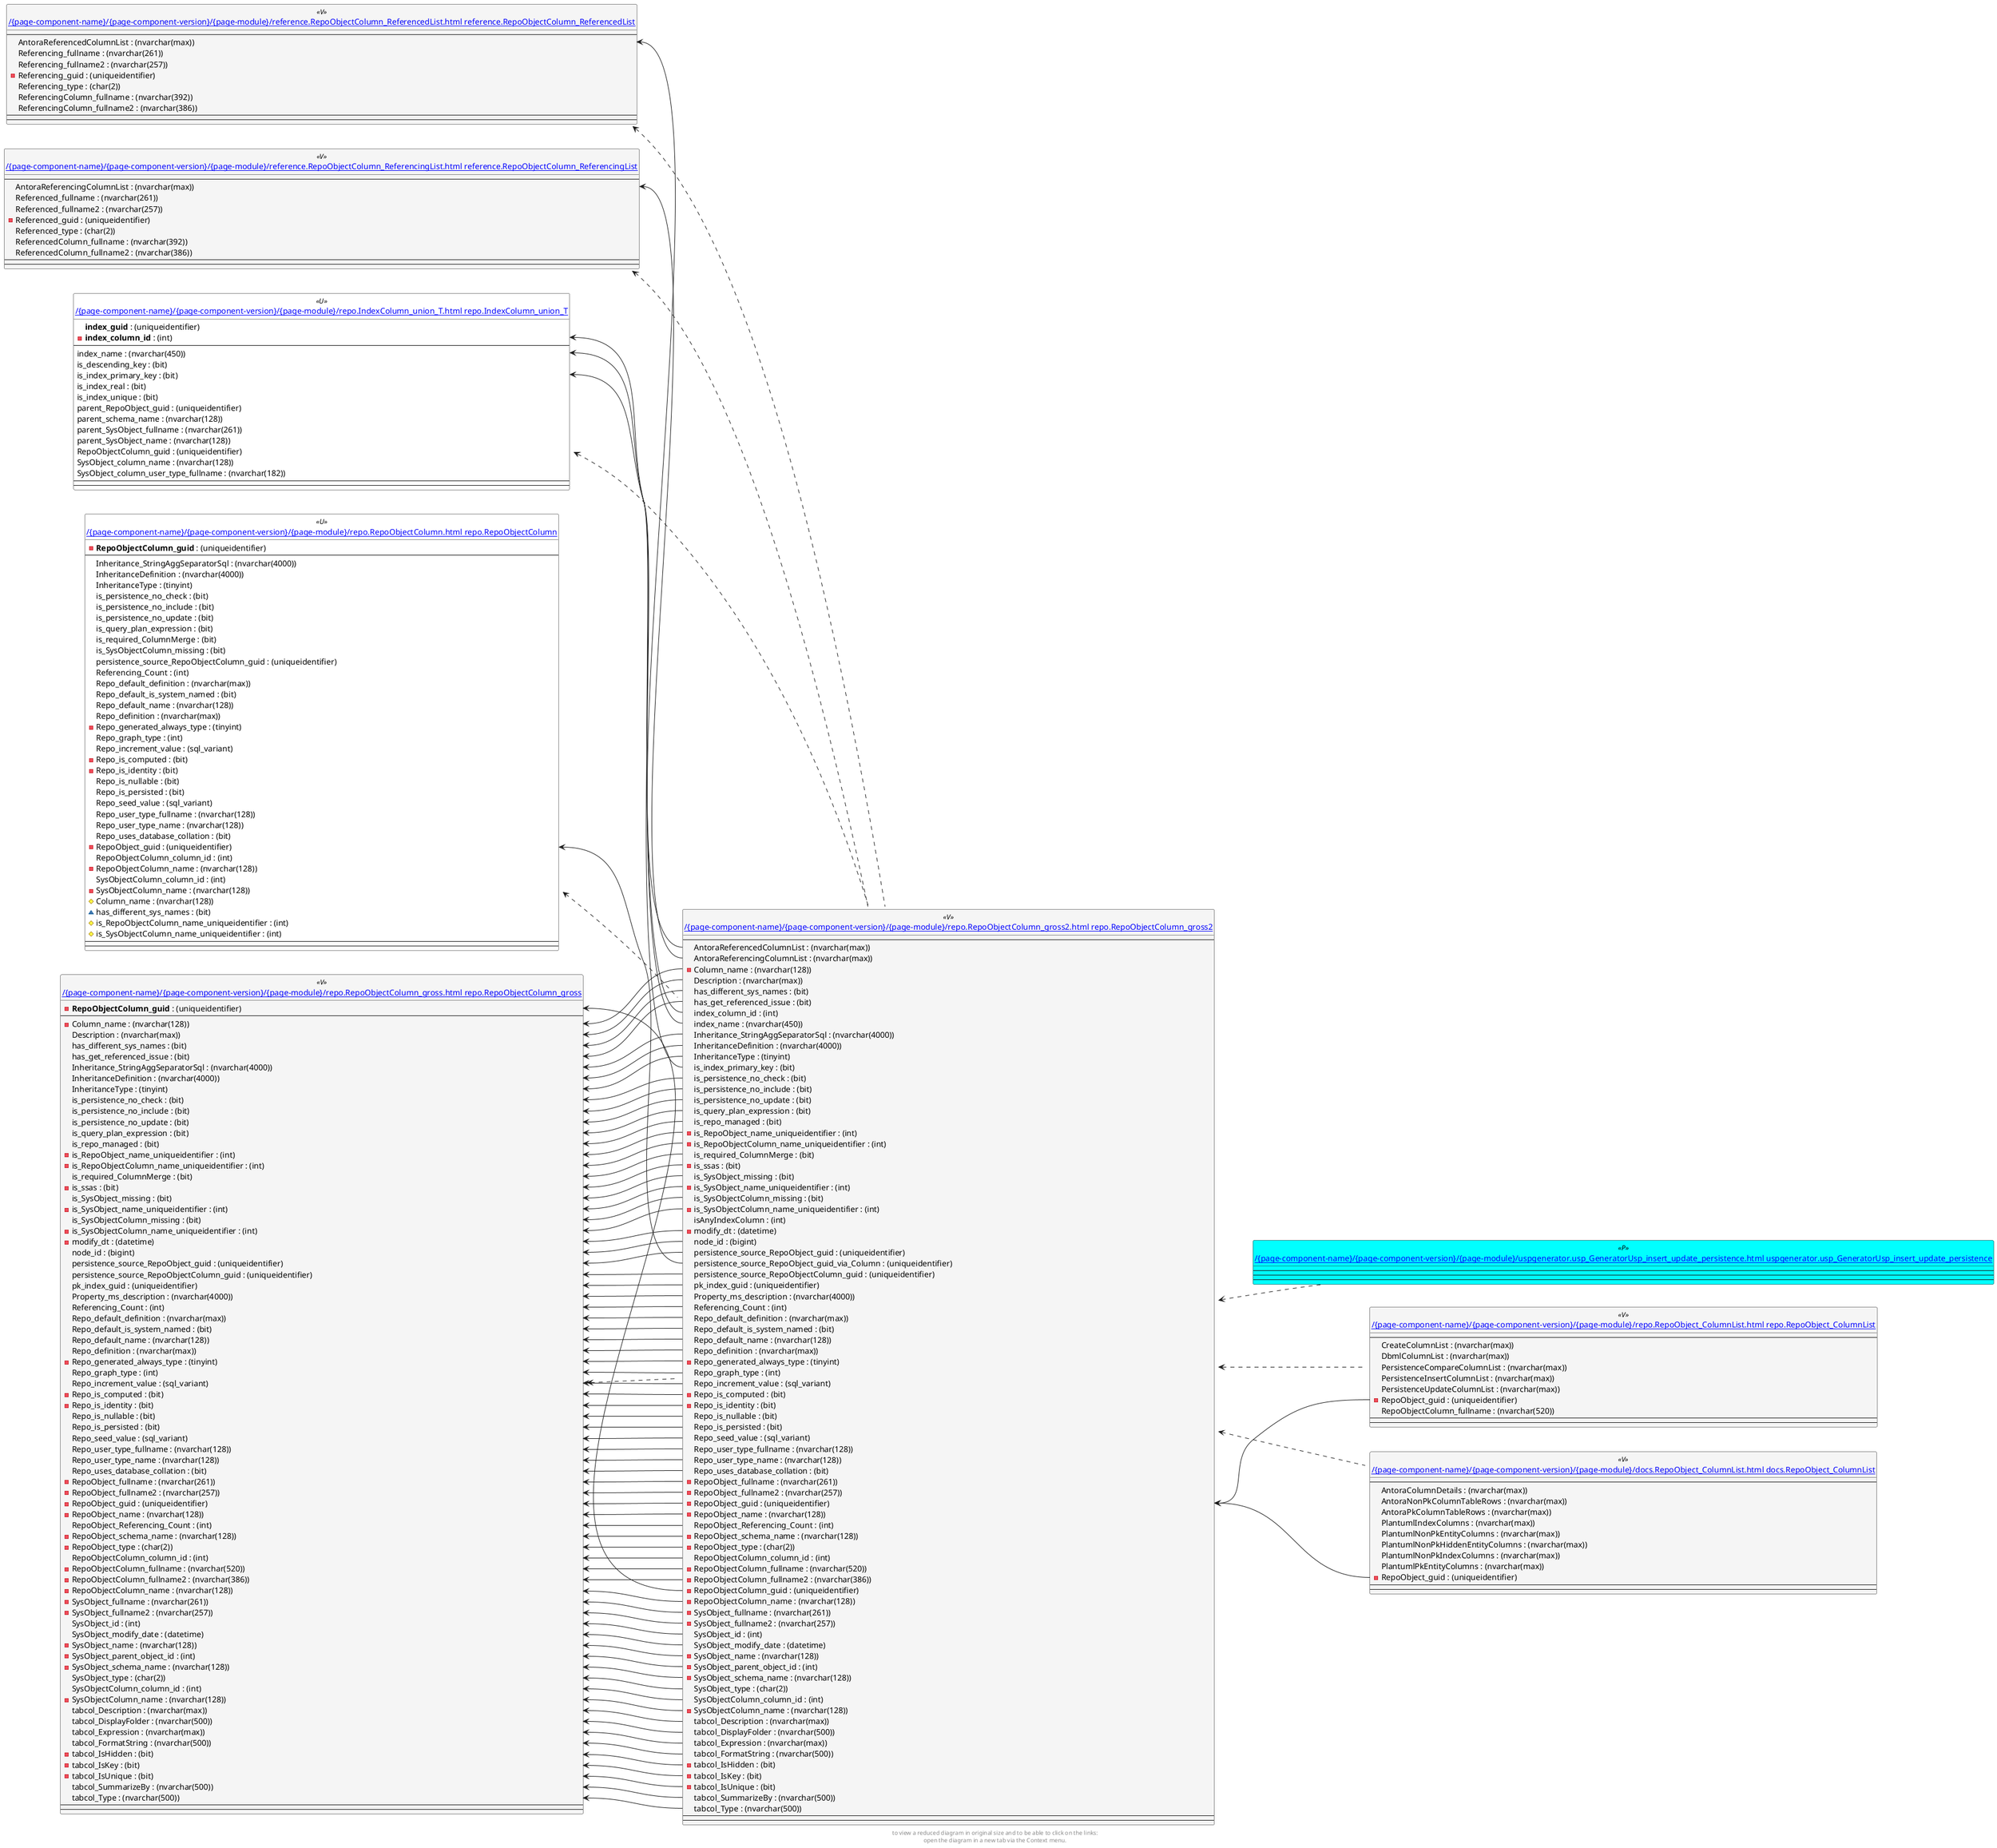 @startuml
left to right direction
'top to bottom direction
hide circle
'avoide "." issues:
set namespaceSeparator none


skinparam class {
  BackgroundColor White
  BackgroundColor<<FN>> Yellow
  BackgroundColor<<FS>> Yellow
  BackgroundColor<<FT>> LightGray
  BackgroundColor<<IF>> Yellow
  BackgroundColor<<IS>> Yellow
  BackgroundColor<<P>> Aqua
  BackgroundColor<<PC>> Aqua
  BackgroundColor<<SN>> Yellow
  BackgroundColor<<SO>> SlateBlue
  BackgroundColor<<TF>> LightGray
  BackgroundColor<<TR>> Tomato
  BackgroundColor<<U>> White
  BackgroundColor<<V>> WhiteSmoke
  BackgroundColor<<X>> Aqua
}


entity "[[{site-url}/{page-component-name}/{page-component-version}/{page-module}/docs.RepoObject_ColumnList.html docs.RepoObject_ColumnList]]" as docs.RepoObject_ColumnList << V >> {
  --
  AntoraColumnDetails : (nvarchar(max))
  AntoraNonPkColumnTableRows : (nvarchar(max))
  AntoraPkColumnTableRows : (nvarchar(max))
  PlantumlIndexColumns : (nvarchar(max))
  PlantumlNonPkEntityColumns : (nvarchar(max))
  PlantumlNonPkHiddenEntityColumns : (nvarchar(max))
  PlantumlNonPkIndexColumns : (nvarchar(max))
  PlantumlPkEntityColumns : (nvarchar(max))
  - RepoObject_guid : (uniqueidentifier)
  --
  --
}

entity "[[{site-url}/{page-component-name}/{page-component-version}/{page-module}/reference.RepoObjectColumn_ReferencedList.html reference.RepoObjectColumn_ReferencedList]]" as reference.RepoObjectColumn_ReferencedList << V >> {
  --
  AntoraReferencedColumnList : (nvarchar(max))
  Referencing_fullname : (nvarchar(261))
  Referencing_fullname2 : (nvarchar(257))
  - Referencing_guid : (uniqueidentifier)
  Referencing_type : (char(2))
  ReferencingColumn_fullname : (nvarchar(392))
  ReferencingColumn_fullname2 : (nvarchar(386))
  --
  --
}

entity "[[{site-url}/{page-component-name}/{page-component-version}/{page-module}/reference.RepoObjectColumn_ReferencingList.html reference.RepoObjectColumn_ReferencingList]]" as reference.RepoObjectColumn_ReferencingList << V >> {
  --
  AntoraReferencingColumnList : (nvarchar(max))
  Referenced_fullname : (nvarchar(261))
  Referenced_fullname2 : (nvarchar(257))
  - Referenced_guid : (uniqueidentifier)
  Referenced_type : (char(2))
  ReferencedColumn_fullname : (nvarchar(392))
  ReferencedColumn_fullname2 : (nvarchar(386))
  --
  --
}

entity "[[{site-url}/{page-component-name}/{page-component-version}/{page-module}/repo.IndexColumn_union_T.html repo.IndexColumn_union_T]]" as repo.IndexColumn_union_T << U >> {
  **index_guid** : (uniqueidentifier)
  - **index_column_id** : (int)
  --
  index_name : (nvarchar(450))
  is_descending_key : (bit)
  is_index_primary_key : (bit)
  is_index_real : (bit)
  is_index_unique : (bit)
  parent_RepoObject_guid : (uniqueidentifier)
  parent_schema_name : (nvarchar(128))
  parent_SysObject_fullname : (nvarchar(261))
  parent_SysObject_name : (nvarchar(128))
  RepoObjectColumn_guid : (uniqueidentifier)
  SysObject_column_name : (nvarchar(128))
  SysObject_column_user_type_fullname : (nvarchar(182))
  --
  --
}

entity "[[{site-url}/{page-component-name}/{page-component-version}/{page-module}/repo.RepoObject_ColumnList.html repo.RepoObject_ColumnList]]" as repo.RepoObject_ColumnList << V >> {
  --
  CreateColumnList : (nvarchar(max))
  DbmlColumnList : (nvarchar(max))
  PersistenceCompareColumnList : (nvarchar(max))
  PersistenceInsertColumnList : (nvarchar(max))
  PersistenceUpdateColumnList : (nvarchar(max))
  - RepoObject_guid : (uniqueidentifier)
  RepoObjectColumn_fullname : (nvarchar(520))
  --
  --
}

entity "[[{site-url}/{page-component-name}/{page-component-version}/{page-module}/repo.RepoObjectColumn.html repo.RepoObjectColumn]]" as repo.RepoObjectColumn << U >> {
  - **RepoObjectColumn_guid** : (uniqueidentifier)
  --
  Inheritance_StringAggSeparatorSql : (nvarchar(4000))
  InheritanceDefinition : (nvarchar(4000))
  InheritanceType : (tinyint)
  is_persistence_no_check : (bit)
  is_persistence_no_include : (bit)
  is_persistence_no_update : (bit)
  is_query_plan_expression : (bit)
  is_required_ColumnMerge : (bit)
  is_SysObjectColumn_missing : (bit)
  persistence_source_RepoObjectColumn_guid : (uniqueidentifier)
  Referencing_Count : (int)
  Repo_default_definition : (nvarchar(max))
  Repo_default_is_system_named : (bit)
  Repo_default_name : (nvarchar(128))
  Repo_definition : (nvarchar(max))
  - Repo_generated_always_type : (tinyint)
  Repo_graph_type : (int)
  Repo_increment_value : (sql_variant)
  - Repo_is_computed : (bit)
  - Repo_is_identity : (bit)
  Repo_is_nullable : (bit)
  Repo_is_persisted : (bit)
  Repo_seed_value : (sql_variant)
  Repo_user_type_fullname : (nvarchar(128))
  Repo_user_type_name : (nvarchar(128))
  Repo_uses_database_collation : (bit)
  - RepoObject_guid : (uniqueidentifier)
  RepoObjectColumn_column_id : (int)
  - RepoObjectColumn_name : (nvarchar(128))
  SysObjectColumn_column_id : (int)
  - SysObjectColumn_name : (nvarchar(128))
  # Column_name : (nvarchar(128))
  ~ has_different_sys_names : (bit)
  # is_RepoObjectColumn_name_uniqueidentifier : (int)
  # is_SysObjectColumn_name_uniqueidentifier : (int)
  --
  --
}

entity "[[{site-url}/{page-component-name}/{page-component-version}/{page-module}/repo.RepoObjectColumn_gross.html repo.RepoObjectColumn_gross]]" as repo.RepoObjectColumn_gross << V >> {
  - **RepoObjectColumn_guid** : (uniqueidentifier)
  --
  - Column_name : (nvarchar(128))
  Description : (nvarchar(max))
  has_different_sys_names : (bit)
  has_get_referenced_issue : (bit)
  Inheritance_StringAggSeparatorSql : (nvarchar(4000))
  InheritanceDefinition : (nvarchar(4000))
  InheritanceType : (tinyint)
  is_persistence_no_check : (bit)
  is_persistence_no_include : (bit)
  is_persistence_no_update : (bit)
  is_query_plan_expression : (bit)
  is_repo_managed : (bit)
  - is_RepoObject_name_uniqueidentifier : (int)
  - is_RepoObjectColumn_name_uniqueidentifier : (int)
  is_required_ColumnMerge : (bit)
  - is_ssas : (bit)
  is_SysObject_missing : (bit)
  - is_SysObject_name_uniqueidentifier : (int)
  is_SysObjectColumn_missing : (bit)
  - is_SysObjectColumn_name_uniqueidentifier : (int)
  - modify_dt : (datetime)
  node_id : (bigint)
  persistence_source_RepoObject_guid : (uniqueidentifier)
  persistence_source_RepoObjectColumn_guid : (uniqueidentifier)
  pk_index_guid : (uniqueidentifier)
  Property_ms_description : (nvarchar(4000))
  Referencing_Count : (int)
  Repo_default_definition : (nvarchar(max))
  Repo_default_is_system_named : (bit)
  Repo_default_name : (nvarchar(128))
  Repo_definition : (nvarchar(max))
  - Repo_generated_always_type : (tinyint)
  Repo_graph_type : (int)
  Repo_increment_value : (sql_variant)
  - Repo_is_computed : (bit)
  - Repo_is_identity : (bit)
  Repo_is_nullable : (bit)
  Repo_is_persisted : (bit)
  Repo_seed_value : (sql_variant)
  Repo_user_type_fullname : (nvarchar(128))
  Repo_user_type_name : (nvarchar(128))
  Repo_uses_database_collation : (bit)
  - RepoObject_fullname : (nvarchar(261))
  - RepoObject_fullname2 : (nvarchar(257))
  - RepoObject_guid : (uniqueidentifier)
  - RepoObject_name : (nvarchar(128))
  RepoObject_Referencing_Count : (int)
  - RepoObject_schema_name : (nvarchar(128))
  - RepoObject_type : (char(2))
  RepoObjectColumn_column_id : (int)
  - RepoObjectColumn_fullname : (nvarchar(520))
  - RepoObjectColumn_fullname2 : (nvarchar(386))
  - RepoObjectColumn_name : (nvarchar(128))
  - SysObject_fullname : (nvarchar(261))
  - SysObject_fullname2 : (nvarchar(257))
  SysObject_id : (int)
  SysObject_modify_date : (datetime)
  - SysObject_name : (nvarchar(128))
  - SysObject_parent_object_id : (int)
  - SysObject_schema_name : (nvarchar(128))
  SysObject_type : (char(2))
  SysObjectColumn_column_id : (int)
  - SysObjectColumn_name : (nvarchar(128))
  tabcol_Description : (nvarchar(max))
  tabcol_DisplayFolder : (nvarchar(500))
  tabcol_Expression : (nvarchar(max))
  tabcol_FormatString : (nvarchar(500))
  - tabcol_IsHidden : (bit)
  - tabcol_IsKey : (bit)
  - tabcol_IsUnique : (bit)
  tabcol_SummarizeBy : (nvarchar(500))
  tabcol_Type : (nvarchar(500))
  --
  --
}

entity "[[{site-url}/{page-component-name}/{page-component-version}/{page-module}/repo.RepoObjectColumn_gross2.html repo.RepoObjectColumn_gross2]]" as repo.RepoObjectColumn_gross2 << V >> {
  --
  AntoraReferencedColumnList : (nvarchar(max))
  AntoraReferencingColumnList : (nvarchar(max))
  - Column_name : (nvarchar(128))
  Description : (nvarchar(max))
  has_different_sys_names : (bit)
  has_get_referenced_issue : (bit)
  index_column_id : (int)
  index_name : (nvarchar(450))
  Inheritance_StringAggSeparatorSql : (nvarchar(4000))
  InheritanceDefinition : (nvarchar(4000))
  InheritanceType : (tinyint)
  is_index_primary_key : (bit)
  is_persistence_no_check : (bit)
  is_persistence_no_include : (bit)
  is_persistence_no_update : (bit)
  is_query_plan_expression : (bit)
  is_repo_managed : (bit)
  - is_RepoObject_name_uniqueidentifier : (int)
  - is_RepoObjectColumn_name_uniqueidentifier : (int)
  is_required_ColumnMerge : (bit)
  - is_ssas : (bit)
  is_SysObject_missing : (bit)
  - is_SysObject_name_uniqueidentifier : (int)
  is_SysObjectColumn_missing : (bit)
  - is_SysObjectColumn_name_uniqueidentifier : (int)
  isAnyIndexColumn : (int)
  - modify_dt : (datetime)
  node_id : (bigint)
  persistence_source_RepoObject_guid : (uniqueidentifier)
  persistence_source_RepoObject_guid_via_Column : (uniqueidentifier)
  persistence_source_RepoObjectColumn_guid : (uniqueidentifier)
  pk_index_guid : (uniqueidentifier)
  Property_ms_description : (nvarchar(4000))
  Referencing_Count : (int)
  Repo_default_definition : (nvarchar(max))
  Repo_default_is_system_named : (bit)
  Repo_default_name : (nvarchar(128))
  Repo_definition : (nvarchar(max))
  - Repo_generated_always_type : (tinyint)
  Repo_graph_type : (int)
  Repo_increment_value : (sql_variant)
  - Repo_is_computed : (bit)
  - Repo_is_identity : (bit)
  Repo_is_nullable : (bit)
  Repo_is_persisted : (bit)
  Repo_seed_value : (sql_variant)
  Repo_user_type_fullname : (nvarchar(128))
  Repo_user_type_name : (nvarchar(128))
  Repo_uses_database_collation : (bit)
  - RepoObject_fullname : (nvarchar(261))
  - RepoObject_fullname2 : (nvarchar(257))
  - RepoObject_guid : (uniqueidentifier)
  - RepoObject_name : (nvarchar(128))
  RepoObject_Referencing_Count : (int)
  - RepoObject_schema_name : (nvarchar(128))
  - RepoObject_type : (char(2))
  RepoObjectColumn_column_id : (int)
  - RepoObjectColumn_fullname : (nvarchar(520))
  - RepoObjectColumn_fullname2 : (nvarchar(386))
  - RepoObjectColumn_guid : (uniqueidentifier)
  - RepoObjectColumn_name : (nvarchar(128))
  - SysObject_fullname : (nvarchar(261))
  - SysObject_fullname2 : (nvarchar(257))
  SysObject_id : (int)
  SysObject_modify_date : (datetime)
  - SysObject_name : (nvarchar(128))
  - SysObject_parent_object_id : (int)
  - SysObject_schema_name : (nvarchar(128))
  SysObject_type : (char(2))
  SysObjectColumn_column_id : (int)
  - SysObjectColumn_name : (nvarchar(128))
  tabcol_Description : (nvarchar(max))
  tabcol_DisplayFolder : (nvarchar(500))
  tabcol_Expression : (nvarchar(max))
  tabcol_FormatString : (nvarchar(500))
  - tabcol_IsHidden : (bit)
  - tabcol_IsKey : (bit)
  - tabcol_IsUnique : (bit)
  tabcol_SummarizeBy : (nvarchar(500))
  tabcol_Type : (nvarchar(500))
  --
  --
}

entity "[[{site-url}/{page-component-name}/{page-component-version}/{page-module}/uspgenerator.usp_GeneratorUsp_insert_update_persistence.html uspgenerator.usp_GeneratorUsp_insert_update_persistence]]" as uspgenerator.usp_GeneratorUsp_insert_update_persistence << P >> {
  --
  --
  --
}

reference.RepoObjectColumn_ReferencedList <.. repo.RepoObjectColumn_gross2
reference.RepoObjectColumn_ReferencingList <.. repo.RepoObjectColumn_gross2
repo.IndexColumn_union_T <.. repo.RepoObjectColumn_gross2
repo.RepoObjectColumn <.. repo.RepoObjectColumn_gross2
repo.RepoObjectColumn_gross <.. repo.RepoObjectColumn_gross2
repo.RepoObjectColumn_gross2 <.. repo.RepoObject_ColumnList
repo.RepoObjectColumn_gross2 <.. docs.RepoObject_ColumnList
repo.RepoObjectColumn_gross2 <.. uspgenerator.usp_GeneratorUsp_insert_update_persistence
reference.RepoObjectColumn_ReferencedList::AntoraReferencedColumnList <-- repo.RepoObjectColumn_gross2::AntoraReferencedColumnList
reference.RepoObjectColumn_ReferencingList::AntoraReferencingColumnList <-- repo.RepoObjectColumn_gross2::AntoraReferencingColumnList
repo.IndexColumn_union_T::index_column_id <-- repo.RepoObjectColumn_gross2::index_column_id
repo.IndexColumn_union_T::index_name <-- repo.RepoObjectColumn_gross2::index_name
repo.IndexColumn_union_T::is_index_primary_key <-- repo.RepoObjectColumn_gross2::is_index_primary_key
repo.RepoObjectColumn::RepoObject_guid <-- repo.RepoObjectColumn_gross2::persistence_source_RepoObject_guid_via_Column
repo.RepoObjectColumn_gross::Column_name <-- repo.RepoObjectColumn_gross2::Column_name
repo.RepoObjectColumn_gross::Description <-- repo.RepoObjectColumn_gross2::Description
repo.RepoObjectColumn_gross::has_different_sys_names <-- repo.RepoObjectColumn_gross2::has_different_sys_names
repo.RepoObjectColumn_gross::has_get_referenced_issue <-- repo.RepoObjectColumn_gross2::has_get_referenced_issue
repo.RepoObjectColumn_gross::Inheritance_StringAggSeparatorSql <-- repo.RepoObjectColumn_gross2::Inheritance_StringAggSeparatorSql
repo.RepoObjectColumn_gross::InheritanceDefinition <-- repo.RepoObjectColumn_gross2::InheritanceDefinition
repo.RepoObjectColumn_gross::InheritanceType <-- repo.RepoObjectColumn_gross2::InheritanceType
repo.RepoObjectColumn_gross::is_persistence_no_check <-- repo.RepoObjectColumn_gross2::is_persistence_no_check
repo.RepoObjectColumn_gross::is_persistence_no_include <-- repo.RepoObjectColumn_gross2::is_persistence_no_include
repo.RepoObjectColumn_gross::is_persistence_no_update <-- repo.RepoObjectColumn_gross2::is_persistence_no_update
repo.RepoObjectColumn_gross::is_query_plan_expression <-- repo.RepoObjectColumn_gross2::is_query_plan_expression
repo.RepoObjectColumn_gross::is_repo_managed <-- repo.RepoObjectColumn_gross2::is_repo_managed
repo.RepoObjectColumn_gross::is_RepoObject_name_uniqueidentifier <-- repo.RepoObjectColumn_gross2::is_RepoObject_name_uniqueidentifier
repo.RepoObjectColumn_gross::is_RepoObjectColumn_name_uniqueidentifier <-- repo.RepoObjectColumn_gross2::is_RepoObjectColumn_name_uniqueidentifier
repo.RepoObjectColumn_gross::is_required_ColumnMerge <-- repo.RepoObjectColumn_gross2::is_required_ColumnMerge
repo.RepoObjectColumn_gross::is_ssas <-- repo.RepoObjectColumn_gross2::is_ssas
repo.RepoObjectColumn_gross::is_SysObject_missing <-- repo.RepoObjectColumn_gross2::is_SysObject_missing
repo.RepoObjectColumn_gross::is_SysObject_name_uniqueidentifier <-- repo.RepoObjectColumn_gross2::is_SysObject_name_uniqueidentifier
repo.RepoObjectColumn_gross::is_SysObjectColumn_missing <-- repo.RepoObjectColumn_gross2::is_SysObjectColumn_missing
repo.RepoObjectColumn_gross::is_SysObjectColumn_name_uniqueidentifier <-- repo.RepoObjectColumn_gross2::is_SysObjectColumn_name_uniqueidentifier
repo.RepoObjectColumn_gross::modify_dt <-- repo.RepoObjectColumn_gross2::modify_dt
repo.RepoObjectColumn_gross::node_id <-- repo.RepoObjectColumn_gross2::node_id
repo.RepoObjectColumn_gross::persistence_source_RepoObject_guid <-- repo.RepoObjectColumn_gross2::persistence_source_RepoObject_guid
repo.RepoObjectColumn_gross::persistence_source_RepoObjectColumn_guid <-- repo.RepoObjectColumn_gross2::persistence_source_RepoObjectColumn_guid
repo.RepoObjectColumn_gross::pk_index_guid <-- repo.RepoObjectColumn_gross2::pk_index_guid
repo.RepoObjectColumn_gross::Property_ms_description <-- repo.RepoObjectColumn_gross2::Property_ms_description
repo.RepoObjectColumn_gross::Referencing_Count <-- repo.RepoObjectColumn_gross2::Referencing_Count
repo.RepoObjectColumn_gross::Repo_default_definition <-- repo.RepoObjectColumn_gross2::Repo_default_definition
repo.RepoObjectColumn_gross::Repo_default_is_system_named <-- repo.RepoObjectColumn_gross2::Repo_default_is_system_named
repo.RepoObjectColumn_gross::Repo_default_name <-- repo.RepoObjectColumn_gross2::Repo_default_name
repo.RepoObjectColumn_gross::Repo_definition <-- repo.RepoObjectColumn_gross2::Repo_definition
repo.RepoObjectColumn_gross::Repo_generated_always_type <-- repo.RepoObjectColumn_gross2::Repo_generated_always_type
repo.RepoObjectColumn_gross::Repo_graph_type <-- repo.RepoObjectColumn_gross2::Repo_graph_type
repo.RepoObjectColumn_gross::Repo_increment_value <-- repo.RepoObjectColumn_gross2::Repo_increment_value
repo.RepoObjectColumn_gross::Repo_is_computed <-- repo.RepoObjectColumn_gross2::Repo_is_computed
repo.RepoObjectColumn_gross::Repo_is_identity <-- repo.RepoObjectColumn_gross2::Repo_is_identity
repo.RepoObjectColumn_gross::Repo_is_nullable <-- repo.RepoObjectColumn_gross2::Repo_is_nullable
repo.RepoObjectColumn_gross::Repo_is_persisted <-- repo.RepoObjectColumn_gross2::Repo_is_persisted
repo.RepoObjectColumn_gross::Repo_seed_value <-- repo.RepoObjectColumn_gross2::Repo_seed_value
repo.RepoObjectColumn_gross::Repo_user_type_fullname <-- repo.RepoObjectColumn_gross2::Repo_user_type_fullname
repo.RepoObjectColumn_gross::Repo_user_type_name <-- repo.RepoObjectColumn_gross2::Repo_user_type_name
repo.RepoObjectColumn_gross::Repo_uses_database_collation <-- repo.RepoObjectColumn_gross2::Repo_uses_database_collation
repo.RepoObjectColumn_gross::RepoObject_fullname <-- repo.RepoObjectColumn_gross2::RepoObject_fullname
repo.RepoObjectColumn_gross::RepoObject_fullname2 <-- repo.RepoObjectColumn_gross2::RepoObject_fullname2
repo.RepoObjectColumn_gross::RepoObject_guid <-- repo.RepoObjectColumn_gross2::RepoObject_guid
repo.RepoObjectColumn_gross::RepoObject_name <-- repo.RepoObjectColumn_gross2::RepoObject_name
repo.RepoObjectColumn_gross::RepoObject_Referencing_Count <-- repo.RepoObjectColumn_gross2::RepoObject_Referencing_Count
repo.RepoObjectColumn_gross::RepoObject_schema_name <-- repo.RepoObjectColumn_gross2::RepoObject_schema_name
repo.RepoObjectColumn_gross::RepoObject_type <-- repo.RepoObjectColumn_gross2::RepoObject_type
repo.RepoObjectColumn_gross::RepoObjectColumn_column_id <-- repo.RepoObjectColumn_gross2::RepoObjectColumn_column_id
repo.RepoObjectColumn_gross::RepoObjectColumn_fullname <-- repo.RepoObjectColumn_gross2::RepoObjectColumn_fullname
repo.RepoObjectColumn_gross::RepoObjectColumn_fullname2 <-- repo.RepoObjectColumn_gross2::RepoObjectColumn_fullname2
repo.RepoObjectColumn_gross::RepoObjectColumn_guid <-- repo.RepoObjectColumn_gross2::RepoObjectColumn_guid
repo.RepoObjectColumn_gross::RepoObjectColumn_name <-- repo.RepoObjectColumn_gross2::RepoObjectColumn_name
repo.RepoObjectColumn_gross::SysObject_fullname <-- repo.RepoObjectColumn_gross2::SysObject_fullname
repo.RepoObjectColumn_gross::SysObject_fullname2 <-- repo.RepoObjectColumn_gross2::SysObject_fullname2
repo.RepoObjectColumn_gross::SysObject_id <-- repo.RepoObjectColumn_gross2::SysObject_id
repo.RepoObjectColumn_gross::SysObject_modify_date <-- repo.RepoObjectColumn_gross2::SysObject_modify_date
repo.RepoObjectColumn_gross::SysObject_name <-- repo.RepoObjectColumn_gross2::SysObject_name
repo.RepoObjectColumn_gross::SysObject_parent_object_id <-- repo.RepoObjectColumn_gross2::SysObject_parent_object_id
repo.RepoObjectColumn_gross::SysObject_schema_name <-- repo.RepoObjectColumn_gross2::SysObject_schema_name
repo.RepoObjectColumn_gross::SysObject_type <-- repo.RepoObjectColumn_gross2::SysObject_type
repo.RepoObjectColumn_gross::SysObjectColumn_column_id <-- repo.RepoObjectColumn_gross2::SysObjectColumn_column_id
repo.RepoObjectColumn_gross::SysObjectColumn_name <-- repo.RepoObjectColumn_gross2::SysObjectColumn_name
repo.RepoObjectColumn_gross::tabcol_Description <-- repo.RepoObjectColumn_gross2::tabcol_Description
repo.RepoObjectColumn_gross::tabcol_DisplayFolder <-- repo.RepoObjectColumn_gross2::tabcol_DisplayFolder
repo.RepoObjectColumn_gross::tabcol_Expression <-- repo.RepoObjectColumn_gross2::tabcol_Expression
repo.RepoObjectColumn_gross::tabcol_FormatString <-- repo.RepoObjectColumn_gross2::tabcol_FormatString
repo.RepoObjectColumn_gross::tabcol_IsHidden <-- repo.RepoObjectColumn_gross2::tabcol_IsHidden
repo.RepoObjectColumn_gross::tabcol_IsKey <-- repo.RepoObjectColumn_gross2::tabcol_IsKey
repo.RepoObjectColumn_gross::tabcol_IsUnique <-- repo.RepoObjectColumn_gross2::tabcol_IsUnique
repo.RepoObjectColumn_gross::tabcol_SummarizeBy <-- repo.RepoObjectColumn_gross2::tabcol_SummarizeBy
repo.RepoObjectColumn_gross::tabcol_Type <-- repo.RepoObjectColumn_gross2::tabcol_Type
repo.RepoObjectColumn_gross2::RepoObject_guid <-- repo.RepoObject_ColumnList::RepoObject_guid
repo.RepoObjectColumn_gross2::RepoObject_guid <-- docs.RepoObject_ColumnList::RepoObject_guid
footer
to view a reduced diagram in original size and to be able to click on the links:
open the diagram in a new tab via the Context menu.
end footer

@enduml

